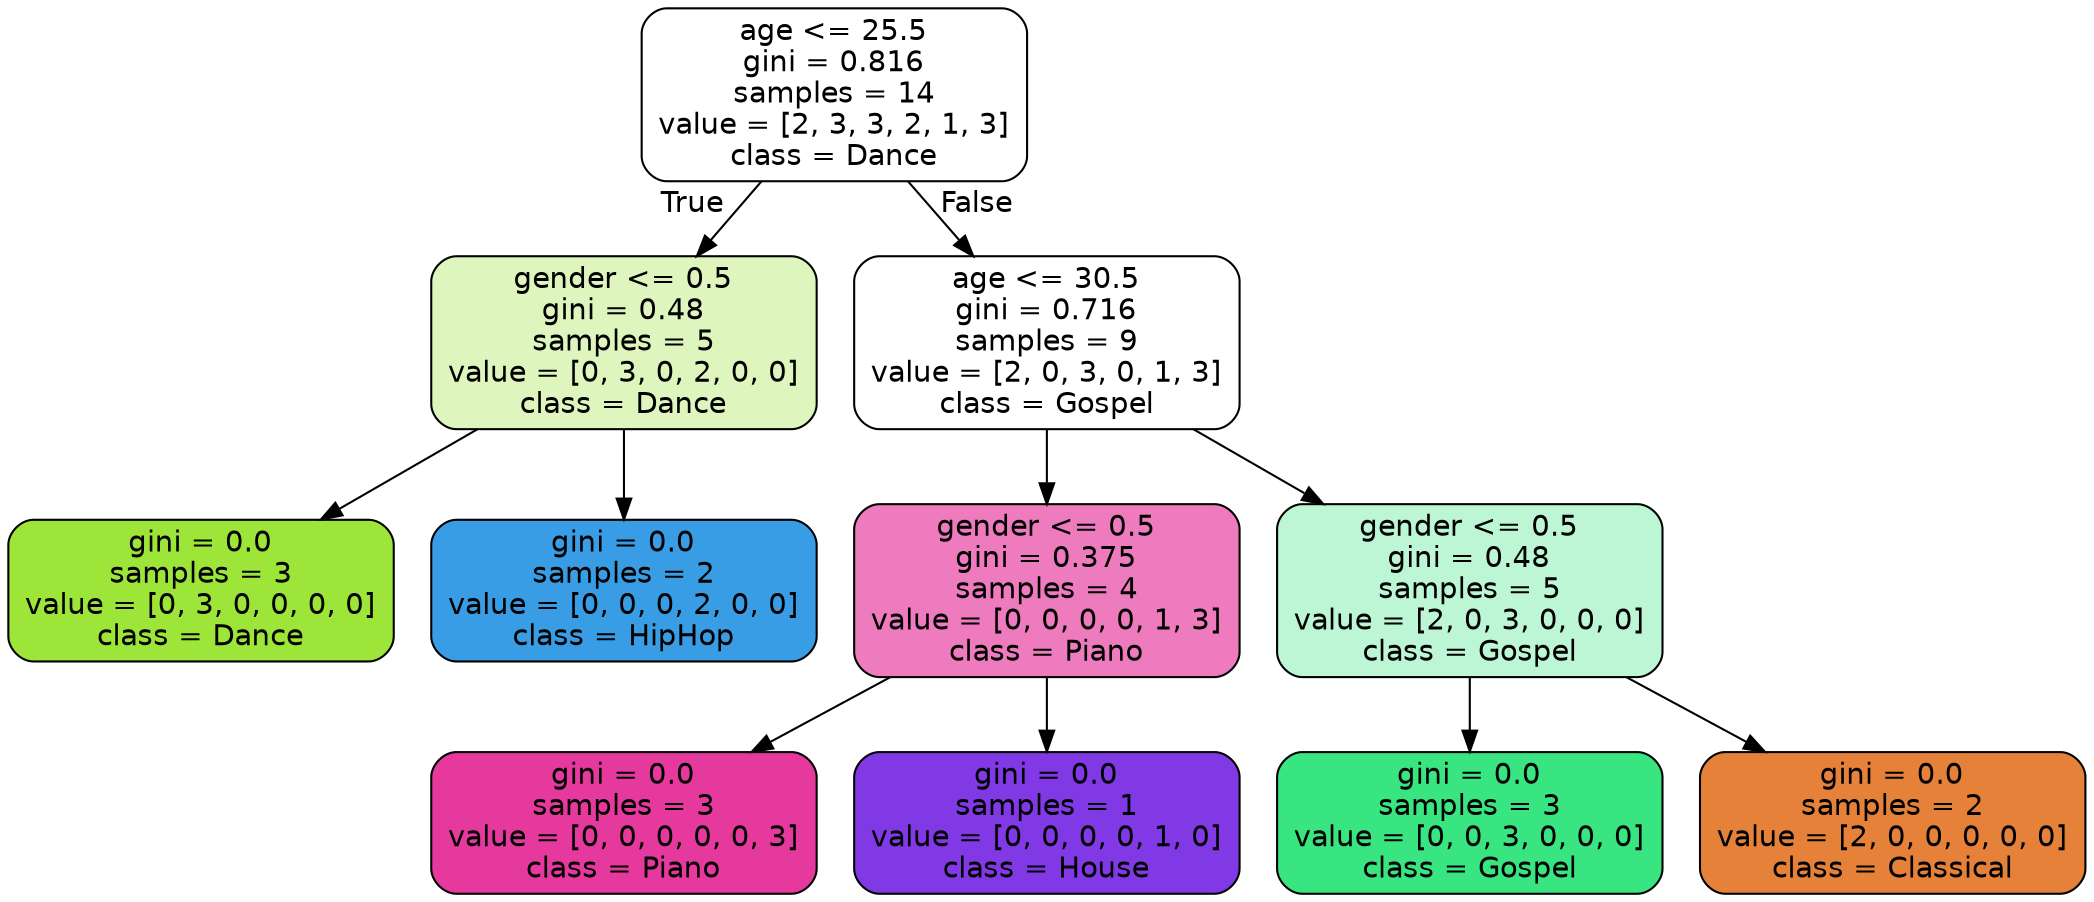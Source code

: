 digraph Tree {
node [shape=box, style="filled, rounded", color="black", fontname="helvetica"] ;
edge [fontname="helvetica"] ;
0 [label="age <= 25.5\ngini = 0.816\nsamples = 14\nvalue = [2, 3, 3, 2, 1, 3]\nclass = Dance", fillcolor="#ffffff"] ;
1 [label="gender <= 0.5\ngini = 0.48\nsamples = 5\nvalue = [0, 3, 0, 2, 0, 0]\nclass = Dance", fillcolor="#def6bd"] ;
0 -> 1 [labeldistance=2.5, labelangle=45, headlabel="True"] ;
2 [label="gini = 0.0\nsamples = 3\nvalue = [0, 3, 0, 0, 0, 0]\nclass = Dance", fillcolor="#9de539"] ;
1 -> 2 ;
3 [label="gini = 0.0\nsamples = 2\nvalue = [0, 0, 0, 2, 0, 0]\nclass = HipHop", fillcolor="#399de5"] ;
1 -> 3 ;
4 [label="age <= 30.5\ngini = 0.716\nsamples = 9\nvalue = [2, 0, 3, 0, 1, 3]\nclass = Gospel", fillcolor="#ffffff"] ;
0 -> 4 [labeldistance=2.5, labelangle=-45, headlabel="False"] ;
5 [label="gender <= 0.5\ngini = 0.375\nsamples = 4\nvalue = [0, 0, 0, 0, 1, 3]\nclass = Piano", fillcolor="#ee7bbe"] ;
4 -> 5 ;
6 [label="gini = 0.0\nsamples = 3\nvalue = [0, 0, 0, 0, 0, 3]\nclass = Piano", fillcolor="#e5399d"] ;
5 -> 6 ;
7 [label="gini = 0.0\nsamples = 1\nvalue = [0, 0, 0, 0, 1, 0]\nclass = House", fillcolor="#8139e5"] ;
5 -> 7 ;
8 [label="gender <= 0.5\ngini = 0.48\nsamples = 5\nvalue = [2, 0, 3, 0, 0, 0]\nclass = Gospel", fillcolor="#bdf6d5"] ;
4 -> 8 ;
9 [label="gini = 0.0\nsamples = 3\nvalue = [0, 0, 3, 0, 0, 0]\nclass = Gospel", fillcolor="#39e581"] ;
8 -> 9 ;
10 [label="gini = 0.0\nsamples = 2\nvalue = [2, 0, 0, 0, 0, 0]\nclass = Classical", fillcolor="#e58139"] ;
8 -> 10 ;
}